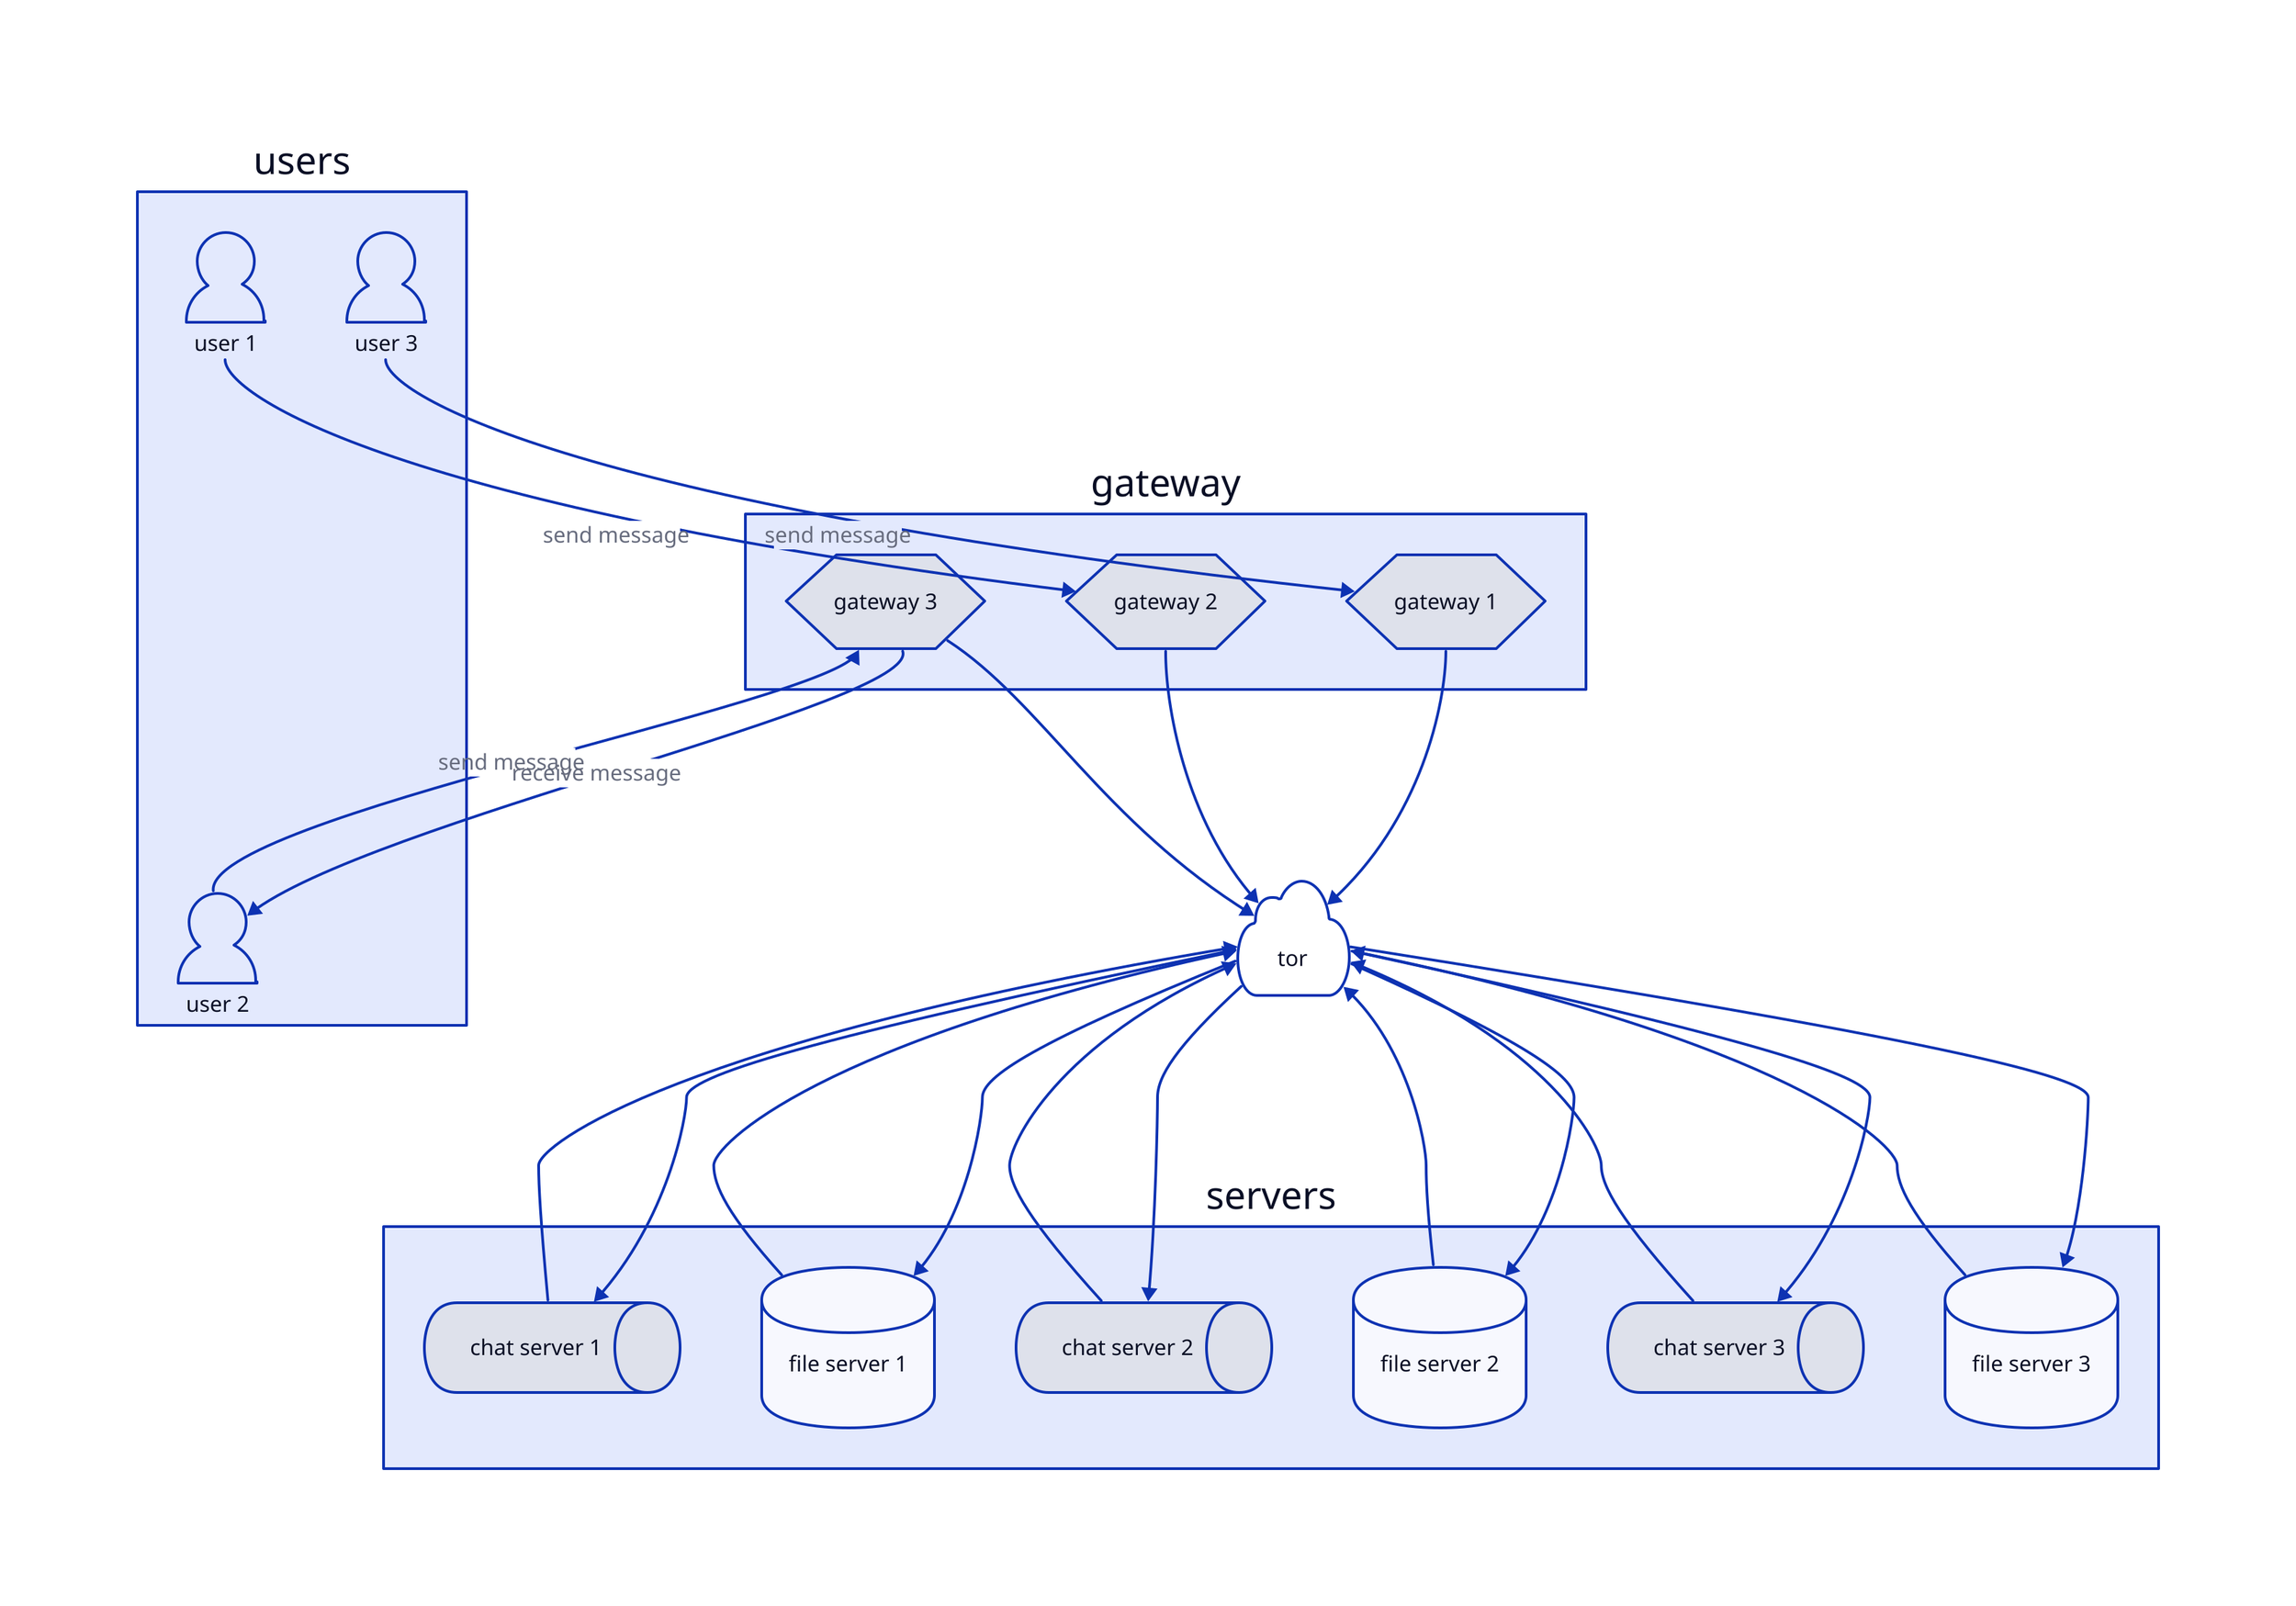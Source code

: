 vars: {
  d2-config: {
    layout-engine: elk
    # Terminal theme code
    theme-id: 300
  }
}

gateway: {
  gateway 1: {
    shape: hexagon
  }  
  gateway 2: {
    shape: hexagon
  }  
  gateway 3: {
    shape: hexagon
  }  
}

users: {
  user 1: {
    shape: person
  }
  user 2: {
    shape: person
  }
  user 3: {
    shape: person
  }
}

servers: {
  chat server 1: {
    shape: queue
  }
  file server 1: {
    shape: cylinder
  }
  chat server 2: {
    shape: queue
  }
  file server 2: {
    shape: cylinder
  }
  chat server 3: {
    shape: queue
  }
  file server 3: {
    shape: cylinder
  }
}

tor: {
  shape: cloud
}

users.user 1 -> gateway.gateway 2: send message
gateway.gateway 3 -> users.user 2: receive message
users.user 2 -> gateway.gateway 3: send message
users.user 3 -> gateway.gateway 1: send message

gateway.gateway 1 -> tor
gateway.gateway 2 -> tor
gateway.gateway 3 -> tor

tor -> servers.chat server 1
tor -> servers.file server 1
tor -> servers.chat server 2
tor -> servers.file server 2
tor -> servers.chat server 3
tor -> servers.file server 3

servers.chat server 1 -> tor
servers.file server 1 -> tor
servers.chat server 2 -> tor
servers.file server 2 -> tor
servers.chat server 3 -> tor
servers.file server 3 -> tor


